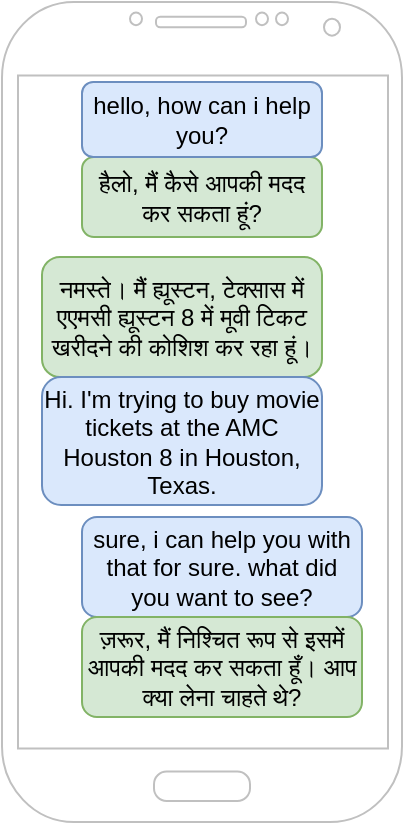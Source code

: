 <mxfile version="20.2.7" type="github">
  <diagram id="TYXv2sDXfkrQcd25oMAb" name="Page-1">
    <mxGraphModel dx="980" dy="589" grid="1" gridSize="10" guides="1" tooltips="1" connect="1" arrows="1" fold="1" page="1" pageScale="1" pageWidth="850" pageHeight="1100" math="0" shadow="0">
      <root>
        <mxCell id="0" />
        <mxCell id="1" parent="0" />
        <mxCell id="0rEx-x5hWNqNhtb-nHU6-1" value="" style="verticalLabelPosition=bottom;verticalAlign=top;html=1;shadow=0;dashed=0;strokeWidth=1;shape=mxgraph.android.phone2;strokeColor=#c0c0c0;" vertex="1" parent="1">
          <mxGeometry x="320" y="90" width="200" height="410" as="geometry" />
        </mxCell>
        <mxCell id="0rEx-x5hWNqNhtb-nHU6-3" value="&lt;div&gt;हैलो, मैं कैसे आपकी मदद कर सकता हूं?&lt;/div&gt;" style="rounded=1;whiteSpace=wrap;html=1;fillColor=#d5e8d4;strokeColor=#82b366;" vertex="1" parent="1">
          <mxGeometry x="360" y="167.5" width="120" height="40" as="geometry" />
        </mxCell>
        <mxCell id="0rEx-x5hWNqNhtb-nHU6-5" value="" style="shape=image;html=1;verticalAlign=top;verticalLabelPosition=bottom;labelBackgroundColor=#ffffff;imageAspect=0;aspect=fixed;image=https://cdn1.iconfinder.com/data/icons/hawcons/32/698388-icon-11-laughing-face-128.png" vertex="1" parent="1">
          <mxGeometry x="330" y="157.5" width="30" height="30" as="geometry" />
        </mxCell>
        <mxCell id="0rEx-x5hWNqNhtb-nHU6-7" value="&lt;div&gt;hello, how can i help you?&lt;/div&gt;" style="rounded=1;whiteSpace=wrap;html=1;fillColor=#dae8fc;strokeColor=#6c8ebf;" vertex="1" parent="1">
          <mxGeometry x="360" y="130" width="120" height="37.5" as="geometry" />
        </mxCell>
        <mxCell id="0rEx-x5hWNqNhtb-nHU6-11" value="" style="shape=image;html=1;verticalAlign=top;verticalLabelPosition=bottom;labelBackgroundColor=#ffffff;imageAspect=0;aspect=fixed;image=https://cdn2.iconfinder.com/data/icons/boxicons-solid-vol-2/24/bxs-face-128.png" vertex="1" parent="1">
          <mxGeometry x="480" y="286" width="38" height="38" as="geometry" />
        </mxCell>
        <mxCell id="0rEx-x5hWNqNhtb-nHU6-12" value="&lt;div&gt;नमस्ते। मैं ह्यूस्टन, टेक्सास में एएमसी ह्यूस्टन 8 में मूवी टिकट खरीदने की कोशिश कर रहा हूं।&lt;/div&gt;" style="rounded=1;whiteSpace=wrap;html=1;fillColor=#d5e8d4;strokeColor=#82b366;" vertex="1" parent="1">
          <mxGeometry x="340" y="217.5" width="140" height="60" as="geometry" />
        </mxCell>
        <mxCell id="0rEx-x5hWNqNhtb-nHU6-13" value="&lt;div&gt;Hi. I&#39;m trying to buy movie tickets at the AMC Houston 8 in Houston, Texas.&lt;/div&gt;" style="rounded=1;whiteSpace=wrap;html=1;fillColor=#dae8fc;strokeColor=#6c8ebf;" vertex="1" parent="1">
          <mxGeometry x="340" y="277.5" width="140" height="64" as="geometry" />
        </mxCell>
        <mxCell id="0rEx-x5hWNqNhtb-nHU6-14" value="" style="shape=image;html=1;verticalAlign=top;verticalLabelPosition=bottom;labelBackgroundColor=#ffffff;imageAspect=0;aspect=fixed;image=https://cdn1.iconfinder.com/data/icons/hawcons/32/698388-icon-11-laughing-face-128.png" vertex="1" parent="1">
          <mxGeometry x="330" y="367.5" width="30" height="30" as="geometry" />
        </mxCell>
        <mxCell id="0rEx-x5hWNqNhtb-nHU6-15" value="sure, i can help you with that for sure. what did you want to see?" style="rounded=1;whiteSpace=wrap;html=1;fillColor=#dae8fc;strokeColor=#6c8ebf;" vertex="1" parent="1">
          <mxGeometry x="360" y="347.5" width="140" height="50" as="geometry" />
        </mxCell>
        <mxCell id="0rEx-x5hWNqNhtb-nHU6-16" value="&lt;div&gt;ज़रूर, मैं निश्चित रूप से इसमें आपकी मदद कर सकता हूँ। आप क्या लेना चाहते थे?&lt;/div&gt;" style="rounded=1;whiteSpace=wrap;html=1;fillColor=#d5e8d4;strokeColor=#82b366;" vertex="1" parent="1">
          <mxGeometry x="360" y="397.5" width="140" height="50" as="geometry" />
        </mxCell>
      </root>
    </mxGraphModel>
  </diagram>
</mxfile>
